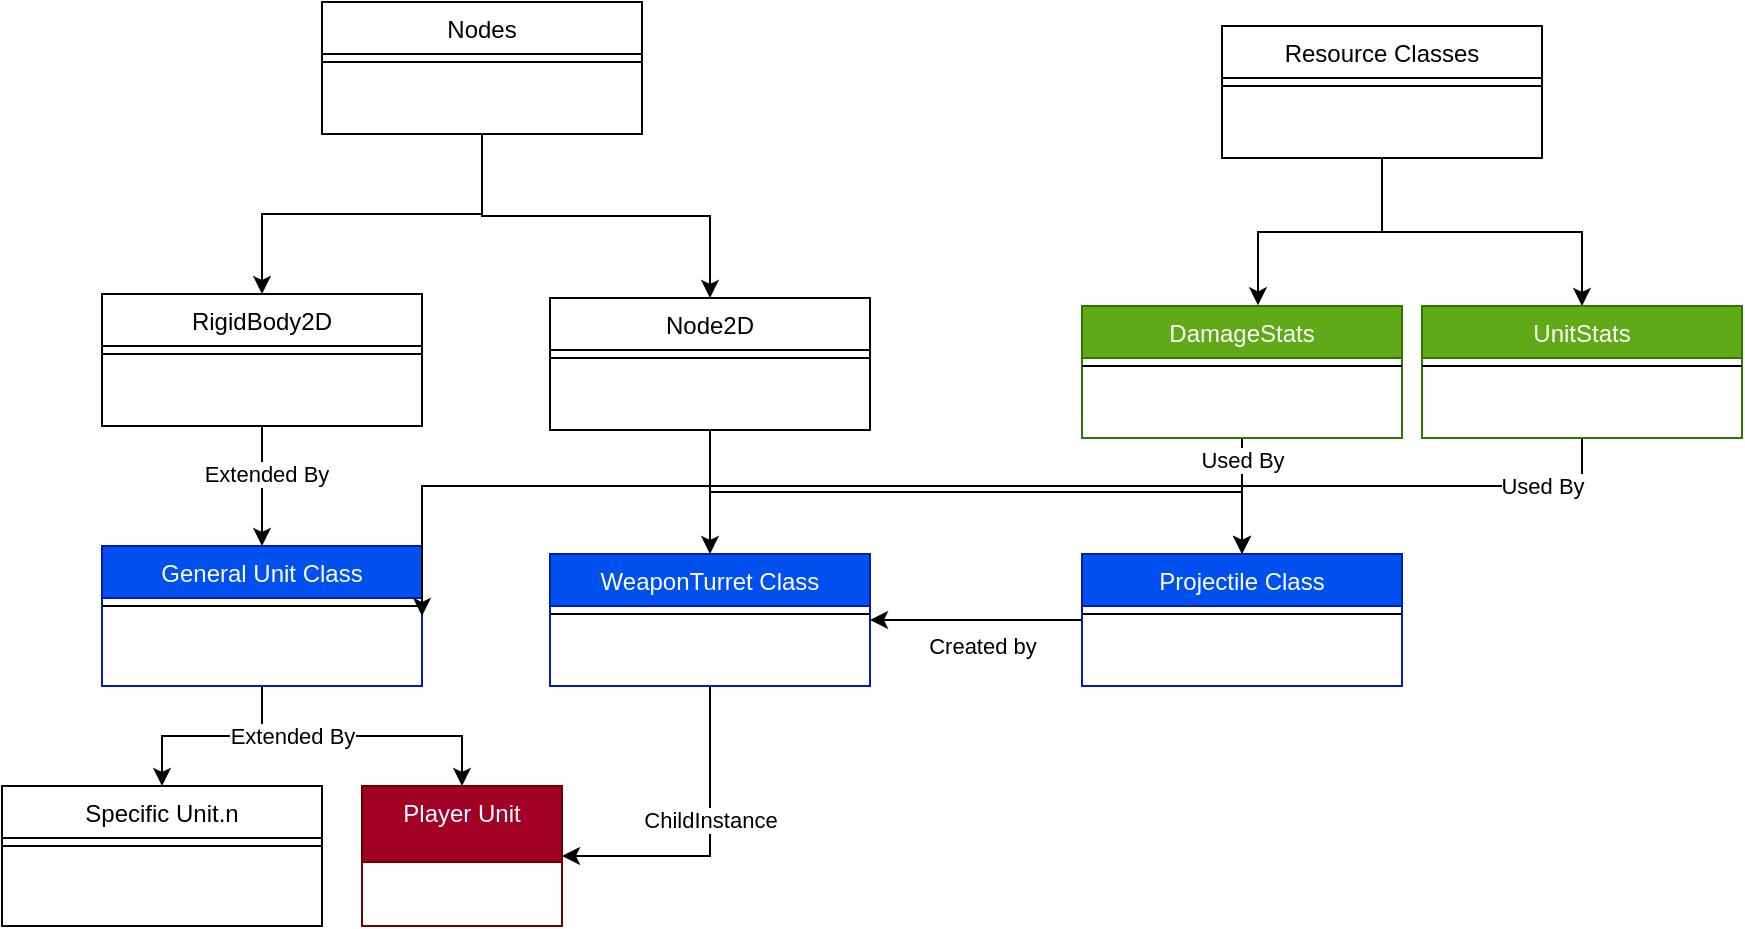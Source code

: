 <mxfile version="24.6.4" type="device">
  <diagram id="C5RBs43oDa-KdzZeNtuy" name="Page-1">
    <mxGraphModel dx="1742" dy="1852" grid="1" gridSize="10" guides="1" tooltips="1" connect="1" arrows="1" fold="1" page="1" pageScale="1" pageWidth="827" pageHeight="1169" math="0" shadow="0">
      <root>
        <mxCell id="WIyWlLk6GJQsqaUBKTNV-0" />
        <mxCell id="WIyWlLk6GJQsqaUBKTNV-1" parent="WIyWlLk6GJQsqaUBKTNV-0" />
        <mxCell id="xUjcuMK64pIoJQACod-J-2" style="edgeStyle=orthogonalEdgeStyle;rounded=0;orthogonalLoop=1;jettySize=auto;html=1;entryX=0.5;entryY=0;entryDx=0;entryDy=0;" edge="1" parent="WIyWlLk6GJQsqaUBKTNV-1" source="zkfFHV4jXpPFQw0GAbJ--13" target="xUjcuMK64pIoJQACod-J-0">
          <mxGeometry relative="1" as="geometry" />
        </mxCell>
        <mxCell id="xUjcuMK64pIoJQACod-J-3" value="Extended By" style="edgeLabel;html=1;align=center;verticalAlign=middle;resizable=0;points=[];" vertex="1" connectable="0" parent="xUjcuMK64pIoJQACod-J-2">
          <mxGeometry x="-0.211" y="2" relative="1" as="geometry">
            <mxPoint as="offset" />
          </mxGeometry>
        </mxCell>
        <mxCell id="zkfFHV4jXpPFQw0GAbJ--13" value="RigidBody2D&#xa;" style="swimlane;fontStyle=0;align=center;verticalAlign=top;childLayout=stackLayout;horizontal=1;startSize=26;horizontalStack=0;resizeParent=1;resizeLast=0;collapsible=1;marginBottom=0;rounded=0;shadow=0;strokeWidth=1;" parent="WIyWlLk6GJQsqaUBKTNV-1" vertex="1">
          <mxGeometry x="30" y="134" width="160" height="66" as="geometry">
            <mxRectangle x="340" y="380" width="170" height="26" as="alternateBounds" />
          </mxGeometry>
        </mxCell>
        <mxCell id="zkfFHV4jXpPFQw0GAbJ--15" value="" style="line;html=1;strokeWidth=1;align=left;verticalAlign=middle;spacingTop=-1;spacingLeft=3;spacingRight=3;rotatable=0;labelPosition=right;points=[];portConstraint=eastwest;" parent="zkfFHV4jXpPFQw0GAbJ--13" vertex="1">
          <mxGeometry y="26" width="160" height="8" as="geometry" />
        </mxCell>
        <mxCell id="xUjcuMK64pIoJQACod-J-8" style="edgeStyle=orthogonalEdgeStyle;rounded=0;orthogonalLoop=1;jettySize=auto;html=1;entryX=0.5;entryY=0;entryDx=0;entryDy=0;" edge="1" parent="WIyWlLk6GJQsqaUBKTNV-1" source="xUjcuMK64pIoJQACod-J-0" target="xUjcuMK64pIoJQACod-J-6">
          <mxGeometry relative="1" as="geometry" />
        </mxCell>
        <mxCell id="xUjcuMK64pIoJQACod-J-9" style="edgeStyle=orthogonalEdgeStyle;rounded=0;orthogonalLoop=1;jettySize=auto;html=1;entryX=0.5;entryY=0;entryDx=0;entryDy=0;" edge="1" parent="WIyWlLk6GJQsqaUBKTNV-1" source="xUjcuMK64pIoJQACod-J-0" target="xUjcuMK64pIoJQACod-J-4">
          <mxGeometry relative="1" as="geometry" />
        </mxCell>
        <mxCell id="xUjcuMK64pIoJQACod-J-14" value="Extended By" style="edgeLabel;html=1;align=center;verticalAlign=middle;resizable=0;points=[];" vertex="1" connectable="0" parent="xUjcuMK64pIoJQACod-J-9">
          <mxGeometry x="-0.476" relative="1" as="geometry">
            <mxPoint as="offset" />
          </mxGeometry>
        </mxCell>
        <mxCell id="xUjcuMK64pIoJQACod-J-0" value="General Unit Class&#xa;" style="swimlane;fontStyle=0;align=center;verticalAlign=top;childLayout=stackLayout;horizontal=1;startSize=26;horizontalStack=0;resizeParent=1;resizeLast=0;collapsible=1;marginBottom=0;rounded=0;shadow=0;strokeWidth=1;fillColor=#0050ef;fontColor=#ffffff;strokeColor=#001DBC;" vertex="1" parent="WIyWlLk6GJQsqaUBKTNV-1">
          <mxGeometry x="30" y="260" width="160" height="70" as="geometry">
            <mxRectangle x="340" y="380" width="170" height="26" as="alternateBounds" />
          </mxGeometry>
        </mxCell>
        <mxCell id="xUjcuMK64pIoJQACod-J-1" value="" style="line;html=1;strokeWidth=1;align=left;verticalAlign=middle;spacingTop=-1;spacingLeft=3;spacingRight=3;rotatable=0;labelPosition=right;points=[];portConstraint=eastwest;" vertex="1" parent="xUjcuMK64pIoJQACod-J-0">
          <mxGeometry y="26" width="160" height="8" as="geometry" />
        </mxCell>
        <mxCell id="xUjcuMK64pIoJQACod-J-4" value="Player Unit&#xa;" style="swimlane;fontStyle=0;align=center;verticalAlign=top;childLayout=stackLayout;horizontal=1;startSize=38;horizontalStack=0;resizeParent=1;resizeLast=0;collapsible=1;marginBottom=0;rounded=0;shadow=0;strokeWidth=1;container=1;fillColor=#a20025;fontColor=#ffffff;strokeColor=#6F0000;" vertex="1" parent="WIyWlLk6GJQsqaUBKTNV-1">
          <mxGeometry x="160" y="380" width="100" height="70" as="geometry">
            <mxRectangle x="160" y="380" width="170" height="26" as="alternateBounds" />
          </mxGeometry>
        </mxCell>
        <mxCell id="xUjcuMK64pIoJQACod-J-6" value="Specific Unit.n" style="swimlane;fontStyle=0;align=center;verticalAlign=top;childLayout=stackLayout;horizontal=1;startSize=26;horizontalStack=0;resizeParent=1;resizeLast=0;collapsible=1;marginBottom=0;rounded=0;shadow=0;strokeWidth=1;" vertex="1" parent="WIyWlLk6GJQsqaUBKTNV-1">
          <mxGeometry x="-20" y="380" width="160" height="70" as="geometry">
            <mxRectangle x="340" y="380" width="170" height="26" as="alternateBounds" />
          </mxGeometry>
        </mxCell>
        <mxCell id="xUjcuMK64pIoJQACod-J-7" value="" style="line;html=1;strokeWidth=1;align=left;verticalAlign=middle;spacingTop=-1;spacingLeft=3;spacingRight=3;rotatable=0;labelPosition=right;points=[];portConstraint=eastwest;" vertex="1" parent="xUjcuMK64pIoJQACod-J-6">
          <mxGeometry y="26" width="160" height="8" as="geometry" />
        </mxCell>
        <mxCell id="xUjcuMK64pIoJQACod-J-20" style="edgeStyle=orthogonalEdgeStyle;rounded=0;orthogonalLoop=1;jettySize=auto;html=1;entryX=0.5;entryY=0;entryDx=0;entryDy=0;" edge="1" parent="WIyWlLk6GJQsqaUBKTNV-1" source="xUjcuMK64pIoJQACod-J-10" target="xUjcuMK64pIoJQACod-J-12">
          <mxGeometry relative="1" as="geometry" />
        </mxCell>
        <mxCell id="xUjcuMK64pIoJQACod-J-31" style="edgeStyle=orthogonalEdgeStyle;rounded=0;orthogonalLoop=1;jettySize=auto;html=1;exitX=0.5;exitY=1;exitDx=0;exitDy=0;entryX=0.5;entryY=0;entryDx=0;entryDy=0;" edge="1" parent="WIyWlLk6GJQsqaUBKTNV-1" source="xUjcuMK64pIoJQACod-J-10" target="xUjcuMK64pIoJQACod-J-29">
          <mxGeometry relative="1" as="geometry" />
        </mxCell>
        <mxCell id="xUjcuMK64pIoJQACod-J-10" value="Node2D&#xa;" style="swimlane;fontStyle=0;align=center;verticalAlign=top;childLayout=stackLayout;horizontal=1;startSize=26;horizontalStack=0;resizeParent=1;resizeLast=0;collapsible=1;marginBottom=0;rounded=0;shadow=0;strokeWidth=1;" vertex="1" parent="WIyWlLk6GJQsqaUBKTNV-1">
          <mxGeometry x="254" y="136" width="160" height="66" as="geometry">
            <mxRectangle x="340" y="380" width="170" height="26" as="alternateBounds" />
          </mxGeometry>
        </mxCell>
        <mxCell id="xUjcuMK64pIoJQACod-J-11" value="" style="line;html=1;strokeWidth=1;align=left;verticalAlign=middle;spacingTop=-1;spacingLeft=3;spacingRight=3;rotatable=0;labelPosition=right;points=[];portConstraint=eastwest;" vertex="1" parent="xUjcuMK64pIoJQACod-J-10">
          <mxGeometry y="26" width="160" height="8" as="geometry" />
        </mxCell>
        <mxCell id="xUjcuMK64pIoJQACod-J-27" style="edgeStyle=orthogonalEdgeStyle;rounded=0;orthogonalLoop=1;jettySize=auto;html=1;entryX=1;entryY=0.5;entryDx=0;entryDy=0;" edge="1" parent="WIyWlLk6GJQsqaUBKTNV-1" source="xUjcuMK64pIoJQACod-J-12" target="xUjcuMK64pIoJQACod-J-4">
          <mxGeometry relative="1" as="geometry" />
        </mxCell>
        <mxCell id="xUjcuMK64pIoJQACod-J-28" value="ChildInstance" style="edgeLabel;html=1;align=center;verticalAlign=middle;resizable=0;points=[];" vertex="1" connectable="0" parent="xUjcuMK64pIoJQACod-J-27">
          <mxGeometry x="-0.158" relative="1" as="geometry">
            <mxPoint as="offset" />
          </mxGeometry>
        </mxCell>
        <mxCell id="xUjcuMK64pIoJQACod-J-12" value="WeaponTurret Class" style="swimlane;fontStyle=0;align=center;verticalAlign=top;childLayout=stackLayout;horizontal=1;startSize=26;horizontalStack=0;resizeParent=1;resizeLast=0;collapsible=1;marginBottom=0;rounded=0;shadow=0;strokeWidth=1;fillColor=#0050ef;fontColor=#ffffff;strokeColor=#001DBC;" vertex="1" parent="WIyWlLk6GJQsqaUBKTNV-1">
          <mxGeometry x="254" y="264" width="160" height="66" as="geometry">
            <mxRectangle x="340" y="380" width="170" height="26" as="alternateBounds" />
          </mxGeometry>
        </mxCell>
        <mxCell id="xUjcuMK64pIoJQACod-J-13" value="" style="line;html=1;strokeWidth=1;align=left;verticalAlign=middle;spacingTop=-1;spacingLeft=3;spacingRight=3;rotatable=0;labelPosition=right;points=[];portConstraint=eastwest;" vertex="1" parent="xUjcuMK64pIoJQACod-J-12">
          <mxGeometry y="26" width="160" height="8" as="geometry" />
        </mxCell>
        <mxCell id="xUjcuMK64pIoJQACod-J-18" style="edgeStyle=orthogonalEdgeStyle;rounded=0;orthogonalLoop=1;jettySize=auto;html=1;exitX=0.5;exitY=1;exitDx=0;exitDy=0;entryX=0.5;entryY=0;entryDx=0;entryDy=0;" edge="1" parent="WIyWlLk6GJQsqaUBKTNV-1" source="xUjcuMK64pIoJQACod-J-15" target="zkfFHV4jXpPFQw0GAbJ--13">
          <mxGeometry relative="1" as="geometry" />
        </mxCell>
        <mxCell id="xUjcuMK64pIoJQACod-J-19" style="edgeStyle=orthogonalEdgeStyle;rounded=0;orthogonalLoop=1;jettySize=auto;html=1;entryX=0.5;entryY=0;entryDx=0;entryDy=0;" edge="1" parent="WIyWlLk6GJQsqaUBKTNV-1" source="xUjcuMK64pIoJQACod-J-15" target="xUjcuMK64pIoJQACod-J-10">
          <mxGeometry relative="1" as="geometry" />
        </mxCell>
        <mxCell id="xUjcuMK64pIoJQACod-J-15" value="Nodes" style="swimlane;fontStyle=0;align=center;verticalAlign=top;childLayout=stackLayout;horizontal=1;startSize=26;horizontalStack=0;resizeParent=1;resizeLast=0;collapsible=1;marginBottom=0;rounded=0;shadow=0;strokeWidth=1;" vertex="1" parent="WIyWlLk6GJQsqaUBKTNV-1">
          <mxGeometry x="140" y="-12" width="160" height="66" as="geometry">
            <mxRectangle x="340" y="380" width="170" height="26" as="alternateBounds" />
          </mxGeometry>
        </mxCell>
        <mxCell id="xUjcuMK64pIoJQACod-J-16" value="" style="line;html=1;strokeWidth=1;align=left;verticalAlign=middle;spacingTop=-1;spacingLeft=3;spacingRight=3;rotatable=0;labelPosition=right;points=[];portConstraint=eastwest;" vertex="1" parent="xUjcuMK64pIoJQACod-J-15">
          <mxGeometry y="26" width="160" height="8" as="geometry" />
        </mxCell>
        <mxCell id="xUjcuMK64pIoJQACod-J-37" style="edgeStyle=orthogonalEdgeStyle;rounded=0;orthogonalLoop=1;jettySize=auto;html=1;" edge="1" parent="WIyWlLk6GJQsqaUBKTNV-1" source="xUjcuMK64pIoJQACod-J-25" target="xUjcuMK64pIoJQACod-J-34">
          <mxGeometry relative="1" as="geometry" />
        </mxCell>
        <mxCell id="xUjcuMK64pIoJQACod-J-25" value="Resource Classes" style="swimlane;fontStyle=0;align=center;verticalAlign=top;childLayout=stackLayout;horizontal=1;startSize=26;horizontalStack=0;resizeParent=1;resizeLast=0;collapsible=1;marginBottom=0;rounded=0;shadow=0;strokeWidth=1;" vertex="1" parent="WIyWlLk6GJQsqaUBKTNV-1">
          <mxGeometry x="590" width="160" height="66" as="geometry">
            <mxRectangle x="340" y="380" width="170" height="26" as="alternateBounds" />
          </mxGeometry>
        </mxCell>
        <mxCell id="xUjcuMK64pIoJQACod-J-26" value="" style="line;html=1;strokeWidth=1;align=left;verticalAlign=middle;spacingTop=-1;spacingLeft=3;spacingRight=3;rotatable=0;labelPosition=right;points=[];portConstraint=eastwest;" vertex="1" parent="xUjcuMK64pIoJQACod-J-25">
          <mxGeometry y="26" width="160" height="8" as="geometry" />
        </mxCell>
        <mxCell id="xUjcuMK64pIoJQACod-J-42" style="edgeStyle=orthogonalEdgeStyle;rounded=0;orthogonalLoop=1;jettySize=auto;html=1;entryX=1;entryY=0.5;entryDx=0;entryDy=0;" edge="1" parent="WIyWlLk6GJQsqaUBKTNV-1" source="xUjcuMK64pIoJQACod-J-29" target="xUjcuMK64pIoJQACod-J-12">
          <mxGeometry relative="1" as="geometry" />
        </mxCell>
        <mxCell id="xUjcuMK64pIoJQACod-J-43" value="Created by" style="edgeLabel;html=1;align=center;verticalAlign=middle;resizable=0;points=[];" vertex="1" connectable="0" parent="xUjcuMK64pIoJQACod-J-42">
          <mxGeometry x="0.248" y="2" relative="1" as="geometry">
            <mxPoint x="16" y="11" as="offset" />
          </mxGeometry>
        </mxCell>
        <mxCell id="xUjcuMK64pIoJQACod-J-29" value="Projectile Class" style="swimlane;fontStyle=0;align=center;verticalAlign=top;childLayout=stackLayout;horizontal=1;startSize=26;horizontalStack=0;resizeParent=1;resizeLast=0;collapsible=1;marginBottom=0;rounded=0;shadow=0;strokeWidth=1;fillColor=#0050ef;fontColor=#ffffff;strokeColor=#001DBC;" vertex="1" parent="WIyWlLk6GJQsqaUBKTNV-1">
          <mxGeometry x="520" y="264" width="160" height="66" as="geometry">
            <mxRectangle x="340" y="380" width="170" height="26" as="alternateBounds" />
          </mxGeometry>
        </mxCell>
        <mxCell id="xUjcuMK64pIoJQACod-J-30" value="" style="line;html=1;strokeWidth=1;align=left;verticalAlign=middle;spacingTop=-1;spacingLeft=3;spacingRight=3;rotatable=0;labelPosition=right;points=[];portConstraint=eastwest;" vertex="1" parent="xUjcuMK64pIoJQACod-J-29">
          <mxGeometry y="26" width="160" height="8" as="geometry" />
        </mxCell>
        <mxCell id="xUjcuMK64pIoJQACod-J-40" style="edgeStyle=orthogonalEdgeStyle;rounded=0;orthogonalLoop=1;jettySize=auto;html=1;exitX=0.5;exitY=1;exitDx=0;exitDy=0;entryX=0.5;entryY=0;entryDx=0;entryDy=0;" edge="1" parent="WIyWlLk6GJQsqaUBKTNV-1" source="xUjcuMK64pIoJQACod-J-32" target="xUjcuMK64pIoJQACod-J-29">
          <mxGeometry relative="1" as="geometry" />
        </mxCell>
        <mxCell id="xUjcuMK64pIoJQACod-J-41" value="Used By" style="edgeLabel;html=1;align=center;verticalAlign=middle;resizable=0;points=[];" vertex="1" connectable="0" parent="xUjcuMK64pIoJQACod-J-40">
          <mxGeometry x="-0.624" relative="1" as="geometry">
            <mxPoint as="offset" />
          </mxGeometry>
        </mxCell>
        <mxCell id="xUjcuMK64pIoJQACod-J-32" value="DamageStats" style="swimlane;fontStyle=0;align=center;verticalAlign=top;childLayout=stackLayout;horizontal=1;startSize=26;horizontalStack=0;resizeParent=1;resizeLast=0;collapsible=1;marginBottom=0;rounded=0;shadow=0;strokeWidth=1;fillColor=#60a917;fontColor=#ffffff;strokeColor=#2D7600;" vertex="1" parent="WIyWlLk6GJQsqaUBKTNV-1">
          <mxGeometry x="520" y="140" width="160" height="66" as="geometry">
            <mxRectangle x="340" y="380" width="170" height="26" as="alternateBounds" />
          </mxGeometry>
        </mxCell>
        <mxCell id="xUjcuMK64pIoJQACod-J-33" value="" style="line;html=1;strokeWidth=1;align=left;verticalAlign=middle;spacingTop=-1;spacingLeft=3;spacingRight=3;rotatable=0;labelPosition=right;points=[];portConstraint=eastwest;" vertex="1" parent="xUjcuMK64pIoJQACod-J-32">
          <mxGeometry y="26" width="160" height="8" as="geometry" />
        </mxCell>
        <mxCell id="xUjcuMK64pIoJQACod-J-38" style="edgeStyle=orthogonalEdgeStyle;rounded=0;orthogonalLoop=1;jettySize=auto;html=1;entryX=1;entryY=0.5;entryDx=0;entryDy=0;" edge="1" parent="WIyWlLk6GJQsqaUBKTNV-1" source="xUjcuMK64pIoJQACod-J-34" target="xUjcuMK64pIoJQACod-J-0">
          <mxGeometry relative="1" as="geometry">
            <Array as="points">
              <mxPoint x="770" y="230" />
              <mxPoint x="190" y="230" />
            </Array>
          </mxGeometry>
        </mxCell>
        <mxCell id="xUjcuMK64pIoJQACod-J-39" value="Used By" style="edgeLabel;html=1;align=center;verticalAlign=middle;resizable=0;points=[];" vertex="1" connectable="0" parent="xUjcuMK64pIoJQACod-J-38">
          <mxGeometry x="-0.868" relative="1" as="geometry">
            <mxPoint as="offset" />
          </mxGeometry>
        </mxCell>
        <mxCell id="xUjcuMK64pIoJQACod-J-34" value="UnitStats" style="swimlane;fontStyle=0;align=center;verticalAlign=top;childLayout=stackLayout;horizontal=1;startSize=26;horizontalStack=0;resizeParent=1;resizeLast=0;collapsible=1;marginBottom=0;rounded=0;shadow=0;strokeWidth=1;fillColor=#60a917;fontColor=#ffffff;strokeColor=#2D7600;" vertex="1" parent="WIyWlLk6GJQsqaUBKTNV-1">
          <mxGeometry x="690" y="140" width="160" height="66" as="geometry">
            <mxRectangle x="340" y="380" width="170" height="26" as="alternateBounds" />
          </mxGeometry>
        </mxCell>
        <mxCell id="xUjcuMK64pIoJQACod-J-35" value="" style="line;html=1;strokeWidth=1;align=left;verticalAlign=middle;spacingTop=-1;spacingLeft=3;spacingRight=3;rotatable=0;labelPosition=right;points=[];portConstraint=eastwest;" vertex="1" parent="xUjcuMK64pIoJQACod-J-34">
          <mxGeometry y="26" width="160" height="8" as="geometry" />
        </mxCell>
        <mxCell id="xUjcuMK64pIoJQACod-J-36" style="edgeStyle=orthogonalEdgeStyle;rounded=0;orthogonalLoop=1;jettySize=auto;html=1;exitX=0.5;exitY=1;exitDx=0;exitDy=0;entryX=0.55;entryY=-0.005;entryDx=0;entryDy=0;entryPerimeter=0;" edge="1" parent="WIyWlLk6GJQsqaUBKTNV-1" source="xUjcuMK64pIoJQACod-J-25" target="xUjcuMK64pIoJQACod-J-32">
          <mxGeometry relative="1" as="geometry" />
        </mxCell>
      </root>
    </mxGraphModel>
  </diagram>
</mxfile>
